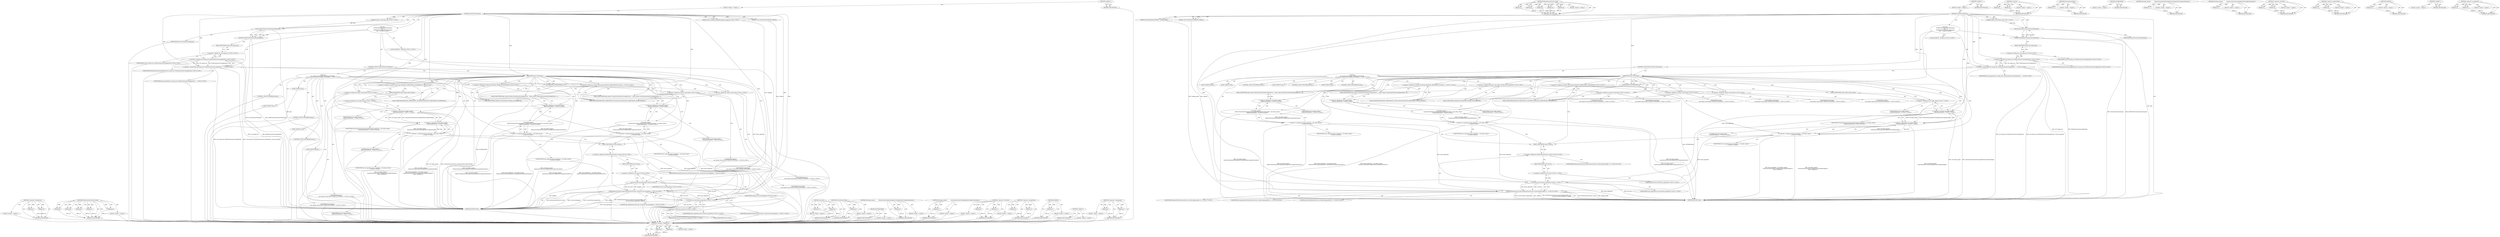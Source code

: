 digraph "&lt;operator&gt;.assignment" {
vulnerable_134 [label=<(METHOD,&lt;operator&gt;.fieldAccess)>];
vulnerable_135 [label=<(PARAM,p1)>];
vulnerable_136 [label=<(PARAM,p2)>];
vulnerable_137 [label=<(BLOCK,&lt;empty&gt;,&lt;empty&gt;)>];
vulnerable_138 [label=<(METHOD_RETURN,ANY)>];
vulnerable_155 [label=<(METHOD,PlatformSensorFusion.Create)>];
vulnerable_156 [label=<(PARAM,p1)>];
vulnerable_157 [label=<(PARAM,p2)>];
vulnerable_158 [label=<(PARAM,p3)>];
vulnerable_159 [label=<(PARAM,p4)>];
vulnerable_160 [label=<(PARAM,p5)>];
vulnerable_161 [label=<(BLOCK,&lt;empty&gt;,&lt;empty&gt;)>];
vulnerable_162 [label=<(METHOD_RETURN,ANY)>];
vulnerable_6 [label=<(METHOD,&lt;global&gt;)<SUB>1</SUB>>];
vulnerable_7 [label=<(BLOCK,&lt;empty&gt;,&lt;empty&gt;)<SUB>1</SUB>>];
vulnerable_8 [label=<(METHOD,CreateFusionSensor)<SUB>1</SUB>>];
vulnerable_9 [label="<(PARAM,mojom::SensorType type)<SUB>2</SUB>>"];
vulnerable_10 [label="<(PARAM,mojo::ScopedSharedBufferMapping mapping)<SUB>3</SUB>>"];
vulnerable_11 [label=<(PARAM,const CreateSensorCallback&amp; callback)<SUB>4</SUB>>];
vulnerable_12 [label="<(BLOCK,{
   DCHECK(IsFusionSensorType(type));
   std::...,{
   DCHECK(IsFusionSensorType(type));
   std::...)<SUB>4</SUB>>"];
vulnerable_13 [label=<(DCHECK,DCHECK(IsFusionSensorType(type)))<SUB>5</SUB>>];
vulnerable_14 [label=<(IsFusionSensorType,IsFusionSensorType(type))<SUB>5</SUB>>];
vulnerable_15 [label=<(IDENTIFIER,type,IsFusionSensorType(type))<SUB>5</SUB>>];
vulnerable_16 [label="<(&lt;operator&gt;.greaterThan,std::unique_ptr&lt;PlatformSensorFusionAlgorithm&gt; ...)<SUB>6</SUB>>"];
vulnerable_17 [label="<(&lt;operator&gt;.lessThan,std::unique_ptr&lt;PlatformSensorFusionAlgorithm)<SUB>6</SUB>>"];
vulnerable_18 [label="<(&lt;operator&gt;.fieldAccess,std::unique_ptr)<SUB>6</SUB>>"];
vulnerable_19 [label="<(IDENTIFIER,std,std::unique_ptr&lt;PlatformSensorFusionAlgorithm)<SUB>6</SUB>>"];
vulnerable_20 [label=<(FIELD_IDENTIFIER,unique_ptr,unique_ptr)<SUB>6</SUB>>];
vulnerable_21 [label="<(IDENTIFIER,PlatformSensorFusionAlgorithm,std::unique_ptr&lt;PlatformSensorFusionAlgorithm)<SUB>6</SUB>>"];
vulnerable_22 [label="<(IDENTIFIER,fusion_algorithm,std::unique_ptr&lt;PlatformSensorFusionAlgorithm&gt; ...)<SUB>6</SUB>>"];
vulnerable_23 [label=<(CONTROL_STRUCTURE,SWITCH,switch(type))<SUB>7</SUB>>];
vulnerable_24 [label=<(IDENTIFIER,type,switch(type))<SUB>7</SUB>>];
vulnerable_25 [label="<(BLOCK,{
    case mojom::SensorType::LINEAR_ACCELERATI...,{
    case mojom::SensorType::LINEAR_ACCELERATI...)<SUB>7</SUB>>"];
vulnerable_26 [label=<(JUMP_TARGET,case)<SUB>8</SUB>>];
vulnerable_27 [label="<(&lt;operator&gt;.fieldAccess,mojom::SensorType::LINEAR_ACCELERATION)<SUB>8</SUB>>"];
vulnerable_28 [label="<(&lt;operator&gt;.fieldAccess,mojom::SensorType)<SUB>8</SUB>>"];
vulnerable_29 [label="<(IDENTIFIER,mojom,{
    case mojom::SensorType::LINEAR_ACCELERATI...)<SUB>8</SUB>>"];
vulnerable_30 [label="<(IDENTIFIER,SensorType,{
    case mojom::SensorType::LINEAR_ACCELERATI...)<SUB>8</SUB>>"];
vulnerable_31 [label=<(FIELD_IDENTIFIER,LINEAR_ACCELERATION,LINEAR_ACCELERATION)<SUB>8</SUB>>];
vulnerable_32 [label="<(&lt;operator&gt;.assignment,fusion_algorithm = std::make_unique&lt;
          ...)<SUB>9</SUB>>"];
vulnerable_33 [label="<(IDENTIFIER,fusion_algorithm,fusion_algorithm = std::make_unique&lt;
          ...)<SUB>9</SUB>>"];
vulnerable_34 [label="<(std.make_unique&lt;
          LinearAccelerationFusionAlgorithmUsingAccelerometer&gt;,std::make_unique&lt;
          LinearAccelerationF...)<SUB>9</SUB>>"];
vulnerable_35 [label="<(&lt;operator&gt;.fieldAccess,std::make_unique&lt;
          LinearAccelerationF...)<SUB>9</SUB>>"];
vulnerable_36 [label="<(IDENTIFIER,std,std::make_unique&lt;
          LinearAccelerationF...)<SUB>9</SUB>>"];
vulnerable_37 [label=<(FIELD_IDENTIFIER,make_unique&lt;LinearAccelerationFusionAlgorithmUs...,make_unique&lt;LinearAccelerationFusionAlgorithmUs...)<SUB>9</SUB>>];
vulnerable_38 [label=<(CONTROL_STRUCTURE,BREAK,break;)<SUB>11</SUB>>];
vulnerable_39 [label=<(JUMP_TARGET,case)<SUB>12</SUB>>];
vulnerable_40 [label="<(&lt;operator&gt;.fieldAccess,mojom::SensorType::RELATIVE_ORIENTATION_EULER_A...)<SUB>12</SUB>>"];
vulnerable_41 [label="<(&lt;operator&gt;.fieldAccess,mojom::SensorType)<SUB>12</SUB>>"];
vulnerable_42 [label="<(IDENTIFIER,mojom,{
    case mojom::SensorType::LINEAR_ACCELERATI...)<SUB>12</SUB>>"];
vulnerable_43 [label="<(IDENTIFIER,SensorType,{
    case mojom::SensorType::LINEAR_ACCELERATI...)<SUB>12</SUB>>"];
vulnerable_44 [label=<(FIELD_IDENTIFIER,RELATIVE_ORIENTATION_EULER_ANGLES,RELATIVE_ORIENTATION_EULER_ANGLES)<SUB>12</SUB>>];
vulnerable_45 [label="<(&lt;operator&gt;.assignment,fusion_algorithm = std::make_unique&lt;
          ...)<SUB>13</SUB>>"];
vulnerable_46 [label="<(IDENTIFIER,fusion_algorithm,fusion_algorithm = std::make_unique&lt;
          ...)<SUB>13</SUB>>"];
vulnerable_47 [label="<(std.make_unique&lt;
          RelativeOrientationEulerAnglesFusionAlgorithmUsingAccelerometer&gt;,std::make_unique&lt;
          RelativeOrientation...)<SUB>13</SUB>>"];
vulnerable_48 [label="<(&lt;operator&gt;.fieldAccess,std::make_unique&lt;
          RelativeOrientation...)<SUB>13</SUB>>"];
vulnerable_49 [label="<(IDENTIFIER,std,std::make_unique&lt;
          RelativeOrientation...)<SUB>13</SUB>>"];
vulnerable_50 [label=<(FIELD_IDENTIFIER,make_unique&lt;RelativeOrientationEulerAnglesFusio...,make_unique&lt;RelativeOrientationEulerAnglesFusio...)<SUB>13</SUB>>];
vulnerable_51 [label=<(CONTROL_STRUCTURE,BREAK,break;)<SUB>15</SUB>>];
vulnerable_52 [label=<(JUMP_TARGET,case)<SUB>16</SUB>>];
vulnerable_53 [label="<(&lt;operator&gt;.fieldAccess,mojom::SensorType::RELATIVE_ORIENTATION_QUATERNION)<SUB>16</SUB>>"];
vulnerable_54 [label="<(&lt;operator&gt;.fieldAccess,mojom::SensorType)<SUB>16</SUB>>"];
vulnerable_55 [label="<(IDENTIFIER,mojom,{
    case mojom::SensorType::LINEAR_ACCELERATI...)<SUB>16</SUB>>"];
vulnerable_56 [label="<(IDENTIFIER,SensorType,{
    case mojom::SensorType::LINEAR_ACCELERATI...)<SUB>16</SUB>>"];
vulnerable_57 [label=<(FIELD_IDENTIFIER,RELATIVE_ORIENTATION_QUATERNION,RELATIVE_ORIENTATION_QUATERNION)<SUB>16</SUB>>];
vulnerable_58 [label="<(&lt;operator&gt;.assignment,fusion_algorithm = std::make_unique&lt;
          ...)<SUB>17</SUB>>"];
vulnerable_59 [label="<(IDENTIFIER,fusion_algorithm,fusion_algorithm = std::make_unique&lt;
          ...)<SUB>17</SUB>>"];
vulnerable_60 [label="<(&lt;operator&gt;.greaterThan,std::make_unique&lt;
          OrientationQuaterni...)<SUB>17</SUB>>"];
vulnerable_61 [label="<(&lt;operator&gt;.lessThan,std::make_unique&lt;
          OrientationQuaterni...)<SUB>17</SUB>>"];
vulnerable_62 [label="<(&lt;operator&gt;.fieldAccess,std::make_unique)<SUB>17</SUB>>"];
vulnerable_63 [label="<(IDENTIFIER,std,std::make_unique&lt;
          OrientationQuaterni...)<SUB>17</SUB>>"];
vulnerable_64 [label=<(FIELD_IDENTIFIER,make_unique,make_unique)<SUB>17</SUB>>];
vulnerable_65 [label="<(IDENTIFIER,OrientationQuaternionFusionAlgorithmUsingEulerA...,std::make_unique&lt;
          OrientationQuaterni...)<SUB>18</SUB>>"];
vulnerable_66 [label="<(LITERAL,false,std::make_unique&lt;
          OrientationQuaterni...)<SUB>19</SUB>>"];
vulnerable_67 [label=<(CONTROL_STRUCTURE,BREAK,break;)<SUB>20</SUB>>];
vulnerable_68 [label=<(JUMP_TARGET,default)<SUB>21</SUB>>];
vulnerable_69 [label=<(NOTREACHED,NOTREACHED())<SUB>22</SUB>>];
vulnerable_70 [label="<(LOCAL,DCHECK : DCHECK)<SUB>25</SUB>>"];
vulnerable_71 [label="<(PlatformSensorFusion.Create,PlatformSensorFusion::Create(std::move(mapping)...)<SUB>26</SUB>>"];
vulnerable_72 [label="<(&lt;operator&gt;.fieldAccess,PlatformSensorFusion::Create)<SUB>26</SUB>>"];
vulnerable_73 [label="<(IDENTIFIER,PlatformSensorFusion,PlatformSensorFusion::Create(std::move(mapping)...)<SUB>26</SUB>>"];
vulnerable_74 [label=<(FIELD_IDENTIFIER,Create,Create)<SUB>26</SUB>>];
vulnerable_75 [label="<(std.move,std::move(mapping))<SUB>26</SUB>>"];
vulnerable_76 [label="<(&lt;operator&gt;.fieldAccess,std::move)<SUB>26</SUB>>"];
vulnerable_77 [label="<(IDENTIFIER,std,std::move(mapping))<SUB>26</SUB>>"];
vulnerable_78 [label=<(FIELD_IDENTIFIER,move,move)<SUB>26</SUB>>];
vulnerable_79 [label="<(IDENTIFIER,mapping,std::move(mapping))<SUB>26</SUB>>"];
vulnerable_80 [label="<(LITERAL,this,PlatformSensorFusion::Create(std::move(mapping)...)<SUB>26</SUB>>"];
vulnerable_81 [label="<(std.move,std::move(fusion_algorithm))<SUB>27</SUB>>"];
vulnerable_82 [label="<(&lt;operator&gt;.fieldAccess,std::move)<SUB>27</SUB>>"];
vulnerable_83 [label="<(IDENTIFIER,std,std::move(fusion_algorithm))<SUB>27</SUB>>"];
vulnerable_84 [label=<(FIELD_IDENTIFIER,move,move)<SUB>27</SUB>>];
vulnerable_85 [label="<(IDENTIFIER,fusion_algorithm,std::move(fusion_algorithm))<SUB>27</SUB>>"];
vulnerable_86 [label="<(IDENTIFIER,callback,PlatformSensorFusion::Create(std::move(mapping)...)<SUB>27</SUB>>"];
vulnerable_87 [label=<(METHOD_RETURN,void)<SUB>1</SUB>>];
vulnerable_89 [label=<(METHOD_RETURN,ANY)<SUB>1</SUB>>];
vulnerable_163 [label=<(METHOD,std.move)>];
vulnerable_164 [label=<(PARAM,p1)>];
vulnerable_165 [label=<(PARAM,p2)>];
vulnerable_166 [label=<(BLOCK,&lt;empty&gt;,&lt;empty&gt;)>];
vulnerable_167 [label=<(METHOD_RETURN,ANY)>];
vulnerable_120 [label=<(METHOD,IsFusionSensorType)>];
vulnerable_121 [label=<(PARAM,p1)>];
vulnerable_122 [label=<(BLOCK,&lt;empty&gt;,&lt;empty&gt;)>];
vulnerable_123 [label=<(METHOD_RETURN,ANY)>];
vulnerable_152 [label=<(METHOD,NOTREACHED)>];
vulnerable_153 [label=<(BLOCK,&lt;empty&gt;,&lt;empty&gt;)>];
vulnerable_154 [label=<(METHOD_RETURN,ANY)>];
vulnerable_148 [label=<(METHOD,std.make_unique&lt;
          RelativeOrientationEulerAnglesFusionAlgorithmUsingAccelerometer&gt;)>];
vulnerable_149 [label=<(PARAM,p1)>];
vulnerable_150 [label=<(BLOCK,&lt;empty&gt;,&lt;empty&gt;)>];
vulnerable_151 [label=<(METHOD_RETURN,ANY)>];
vulnerable_144 [label=<(METHOD,std.make_unique&lt;
          LinearAccelerationFusionAlgorithmUsingAccelerometer&gt;)>];
vulnerable_145 [label=<(PARAM,p1)>];
vulnerable_146 [label=<(BLOCK,&lt;empty&gt;,&lt;empty&gt;)>];
vulnerable_147 [label=<(METHOD_RETURN,ANY)>];
vulnerable_129 [label=<(METHOD,&lt;operator&gt;.lessThan)>];
vulnerable_130 [label=<(PARAM,p1)>];
vulnerable_131 [label=<(PARAM,p2)>];
vulnerable_132 [label=<(BLOCK,&lt;empty&gt;,&lt;empty&gt;)>];
vulnerable_133 [label=<(METHOD_RETURN,ANY)>];
vulnerable_124 [label=<(METHOD,&lt;operator&gt;.greaterThan)>];
vulnerable_125 [label=<(PARAM,p1)>];
vulnerable_126 [label=<(PARAM,p2)>];
vulnerable_127 [label=<(BLOCK,&lt;empty&gt;,&lt;empty&gt;)>];
vulnerable_128 [label=<(METHOD_RETURN,ANY)>];
vulnerable_116 [label=<(METHOD,DCHECK)>];
vulnerable_117 [label=<(PARAM,p1)>];
vulnerable_118 [label=<(BLOCK,&lt;empty&gt;,&lt;empty&gt;)>];
vulnerable_119 [label=<(METHOD_RETURN,ANY)>];
vulnerable_110 [label=<(METHOD,&lt;global&gt;)<SUB>1</SUB>>];
vulnerable_111 [label=<(BLOCK,&lt;empty&gt;,&lt;empty&gt;)>];
vulnerable_112 [label=<(METHOD_RETURN,ANY)>];
vulnerable_139 [label=<(METHOD,&lt;operator&gt;.assignment)>];
vulnerable_140 [label=<(PARAM,p1)>];
vulnerable_141 [label=<(PARAM,p2)>];
vulnerable_142 [label=<(BLOCK,&lt;empty&gt;,&lt;empty&gt;)>];
vulnerable_143 [label=<(METHOD_RETURN,ANY)>];
fixed_130 [label=<(METHOD,&lt;operator&gt;.fieldAccess)>];
fixed_131 [label=<(PARAM,p1)>];
fixed_132 [label=<(PARAM,p2)>];
fixed_133 [label=<(BLOCK,&lt;empty&gt;,&lt;empty&gt;)>];
fixed_134 [label=<(METHOD_RETURN,ANY)>];
fixed_151 [label=<(METHOD,PlatformSensorFusion.Create)>];
fixed_152 [label=<(PARAM,p1)>];
fixed_153 [label=<(PARAM,p2)>];
fixed_154 [label=<(PARAM,p3)>];
fixed_155 [label=<(PARAM,p4)>];
fixed_156 [label=<(PARAM,p5)>];
fixed_157 [label=<(BLOCK,&lt;empty&gt;,&lt;empty&gt;)>];
fixed_158 [label=<(METHOD_RETURN,ANY)>];
fixed_6 [label=<(METHOD,&lt;global&gt;)<SUB>1</SUB>>];
fixed_7 [label=<(BLOCK,&lt;empty&gt;,&lt;empty&gt;)<SUB>1</SUB>>];
fixed_8 [label=<(METHOD,CreateFusionSensor)<SUB>1</SUB>>];
fixed_9 [label="<(PARAM,mojom::SensorType type)<SUB>2</SUB>>"];
fixed_10 [label=<(PARAM,SensorReadingSharedBuffer* reading_buffer)<SUB>3</SUB>>];
fixed_11 [label=<(PARAM,const CreateSensorCallback&amp; callback)<SUB>4</SUB>>];
fixed_12 [label="<(BLOCK,{
   DCHECK(IsFusionSensorType(type));
   std::...,{
   DCHECK(IsFusionSensorType(type));
   std::...)<SUB>4</SUB>>"];
fixed_13 [label=<(DCHECK,DCHECK(IsFusionSensorType(type)))<SUB>5</SUB>>];
fixed_14 [label=<(IsFusionSensorType,IsFusionSensorType(type))<SUB>5</SUB>>];
fixed_15 [label=<(IDENTIFIER,type,IsFusionSensorType(type))<SUB>5</SUB>>];
fixed_16 [label="<(&lt;operator&gt;.greaterThan,std::unique_ptr&lt;PlatformSensorFusionAlgorithm&gt; ...)<SUB>6</SUB>>"];
fixed_17 [label="<(&lt;operator&gt;.lessThan,std::unique_ptr&lt;PlatformSensorFusionAlgorithm)<SUB>6</SUB>>"];
fixed_18 [label="<(&lt;operator&gt;.fieldAccess,std::unique_ptr)<SUB>6</SUB>>"];
fixed_19 [label="<(IDENTIFIER,std,std::unique_ptr&lt;PlatformSensorFusionAlgorithm)<SUB>6</SUB>>"];
fixed_20 [label=<(FIELD_IDENTIFIER,unique_ptr,unique_ptr)<SUB>6</SUB>>];
fixed_21 [label="<(IDENTIFIER,PlatformSensorFusionAlgorithm,std::unique_ptr&lt;PlatformSensorFusionAlgorithm)<SUB>6</SUB>>"];
fixed_22 [label="<(IDENTIFIER,fusion_algorithm,std::unique_ptr&lt;PlatformSensorFusionAlgorithm&gt; ...)<SUB>6</SUB>>"];
fixed_23 [label=<(CONTROL_STRUCTURE,SWITCH,switch(type))<SUB>7</SUB>>];
fixed_24 [label=<(IDENTIFIER,type,switch(type))<SUB>7</SUB>>];
fixed_25 [label="<(BLOCK,{
    case mojom::SensorType::LINEAR_ACCELERATI...,{
    case mojom::SensorType::LINEAR_ACCELERATI...)<SUB>7</SUB>>"];
fixed_26 [label=<(JUMP_TARGET,case)<SUB>8</SUB>>];
fixed_27 [label="<(&lt;operator&gt;.fieldAccess,mojom::SensorType::LINEAR_ACCELERATION)<SUB>8</SUB>>"];
fixed_28 [label="<(&lt;operator&gt;.fieldAccess,mojom::SensorType)<SUB>8</SUB>>"];
fixed_29 [label="<(IDENTIFIER,mojom,{
    case mojom::SensorType::LINEAR_ACCELERATI...)<SUB>8</SUB>>"];
fixed_30 [label="<(IDENTIFIER,SensorType,{
    case mojom::SensorType::LINEAR_ACCELERATI...)<SUB>8</SUB>>"];
fixed_31 [label=<(FIELD_IDENTIFIER,LINEAR_ACCELERATION,LINEAR_ACCELERATION)<SUB>8</SUB>>];
fixed_32 [label="<(&lt;operator&gt;.assignment,fusion_algorithm = std::make_unique&lt;
          ...)<SUB>9</SUB>>"];
fixed_33 [label="<(IDENTIFIER,fusion_algorithm,fusion_algorithm = std::make_unique&lt;
          ...)<SUB>9</SUB>>"];
fixed_34 [label="<(std.make_unique&lt;
          LinearAccelerationFusionAlgorithmUsingAccelerometer&gt;,std::make_unique&lt;
          LinearAccelerationF...)<SUB>9</SUB>>"];
fixed_35 [label="<(&lt;operator&gt;.fieldAccess,std::make_unique&lt;
          LinearAccelerationF...)<SUB>9</SUB>>"];
fixed_36 [label="<(IDENTIFIER,std,std::make_unique&lt;
          LinearAccelerationF...)<SUB>9</SUB>>"];
fixed_37 [label=<(FIELD_IDENTIFIER,make_unique&lt;LinearAccelerationFusionAlgorithmUs...,make_unique&lt;LinearAccelerationFusionAlgorithmUs...)<SUB>9</SUB>>];
fixed_38 [label=<(CONTROL_STRUCTURE,BREAK,break;)<SUB>11</SUB>>];
fixed_39 [label=<(JUMP_TARGET,case)<SUB>12</SUB>>];
fixed_40 [label="<(&lt;operator&gt;.fieldAccess,mojom::SensorType::RELATIVE_ORIENTATION_EULER_A...)<SUB>12</SUB>>"];
fixed_41 [label="<(&lt;operator&gt;.fieldAccess,mojom::SensorType)<SUB>12</SUB>>"];
fixed_42 [label="<(IDENTIFIER,mojom,{
    case mojom::SensorType::LINEAR_ACCELERATI...)<SUB>12</SUB>>"];
fixed_43 [label="<(IDENTIFIER,SensorType,{
    case mojom::SensorType::LINEAR_ACCELERATI...)<SUB>12</SUB>>"];
fixed_44 [label=<(FIELD_IDENTIFIER,RELATIVE_ORIENTATION_EULER_ANGLES,RELATIVE_ORIENTATION_EULER_ANGLES)<SUB>12</SUB>>];
fixed_45 [label="<(&lt;operator&gt;.assignment,fusion_algorithm = std::make_unique&lt;
          ...)<SUB>13</SUB>>"];
fixed_46 [label="<(IDENTIFIER,fusion_algorithm,fusion_algorithm = std::make_unique&lt;
          ...)<SUB>13</SUB>>"];
fixed_47 [label="<(std.make_unique&lt;
          RelativeOrientationEulerAnglesFusionAlgorithmUsingAccelerometer&gt;,std::make_unique&lt;
          RelativeOrientation...)<SUB>13</SUB>>"];
fixed_48 [label="<(&lt;operator&gt;.fieldAccess,std::make_unique&lt;
          RelativeOrientation...)<SUB>13</SUB>>"];
fixed_49 [label="<(IDENTIFIER,std,std::make_unique&lt;
          RelativeOrientation...)<SUB>13</SUB>>"];
fixed_50 [label=<(FIELD_IDENTIFIER,make_unique&lt;RelativeOrientationEulerAnglesFusio...,make_unique&lt;RelativeOrientationEulerAnglesFusio...)<SUB>13</SUB>>];
fixed_51 [label=<(CONTROL_STRUCTURE,BREAK,break;)<SUB>15</SUB>>];
fixed_52 [label=<(JUMP_TARGET,case)<SUB>16</SUB>>];
fixed_53 [label="<(&lt;operator&gt;.fieldAccess,mojom::SensorType::RELATIVE_ORIENTATION_QUATERNION)<SUB>16</SUB>>"];
fixed_54 [label="<(&lt;operator&gt;.fieldAccess,mojom::SensorType)<SUB>16</SUB>>"];
fixed_55 [label="<(IDENTIFIER,mojom,{
    case mojom::SensorType::LINEAR_ACCELERATI...)<SUB>16</SUB>>"];
fixed_56 [label="<(IDENTIFIER,SensorType,{
    case mojom::SensorType::LINEAR_ACCELERATI...)<SUB>16</SUB>>"];
fixed_57 [label=<(FIELD_IDENTIFIER,RELATIVE_ORIENTATION_QUATERNION,RELATIVE_ORIENTATION_QUATERNION)<SUB>16</SUB>>];
fixed_58 [label="<(&lt;operator&gt;.assignment,fusion_algorithm = std::make_unique&lt;
          ...)<SUB>17</SUB>>"];
fixed_59 [label="<(IDENTIFIER,fusion_algorithm,fusion_algorithm = std::make_unique&lt;
          ...)<SUB>17</SUB>>"];
fixed_60 [label="<(&lt;operator&gt;.greaterThan,std::make_unique&lt;
          OrientationQuaterni...)<SUB>17</SUB>>"];
fixed_61 [label="<(&lt;operator&gt;.lessThan,std::make_unique&lt;
          OrientationQuaterni...)<SUB>17</SUB>>"];
fixed_62 [label="<(&lt;operator&gt;.fieldAccess,std::make_unique)<SUB>17</SUB>>"];
fixed_63 [label="<(IDENTIFIER,std,std::make_unique&lt;
          OrientationQuaterni...)<SUB>17</SUB>>"];
fixed_64 [label=<(FIELD_IDENTIFIER,make_unique,make_unique)<SUB>17</SUB>>];
fixed_65 [label="<(IDENTIFIER,OrientationQuaternionFusionAlgorithmUsingEulerA...,std::make_unique&lt;
          OrientationQuaterni...)<SUB>18</SUB>>"];
fixed_66 [label="<(LITERAL,false,std::make_unique&lt;
          OrientationQuaterni...)<SUB>19</SUB>>"];
fixed_67 [label=<(CONTROL_STRUCTURE,BREAK,break;)<SUB>20</SUB>>];
fixed_68 [label=<(JUMP_TARGET,default)<SUB>21</SUB>>];
fixed_69 [label=<(NOTREACHED,NOTREACHED())<SUB>22</SUB>>];
fixed_70 [label="<(LOCAL,DCHECK : DCHECK)<SUB>25</SUB>>"];
fixed_71 [label="<(PlatformSensorFusion.Create,PlatformSensorFusion::Create(reading_buffer, th...)<SUB>26</SUB>>"];
fixed_72 [label="<(&lt;operator&gt;.fieldAccess,PlatformSensorFusion::Create)<SUB>26</SUB>>"];
fixed_73 [label="<(IDENTIFIER,PlatformSensorFusion,PlatformSensorFusion::Create(reading_buffer, th...)<SUB>26</SUB>>"];
fixed_74 [label=<(FIELD_IDENTIFIER,Create,Create)<SUB>26</SUB>>];
fixed_75 [label="<(IDENTIFIER,reading_buffer,PlatformSensorFusion::Create(reading_buffer, th...)<SUB>26</SUB>>"];
fixed_76 [label="<(LITERAL,this,PlatformSensorFusion::Create(reading_buffer, th...)<SUB>26</SUB>>"];
fixed_77 [label="<(std.move,std::move(fusion_algorithm))<SUB>27</SUB>>"];
fixed_78 [label="<(&lt;operator&gt;.fieldAccess,std::move)<SUB>27</SUB>>"];
fixed_79 [label="<(IDENTIFIER,std,std::move(fusion_algorithm))<SUB>27</SUB>>"];
fixed_80 [label=<(FIELD_IDENTIFIER,move,move)<SUB>27</SUB>>];
fixed_81 [label="<(IDENTIFIER,fusion_algorithm,std::move(fusion_algorithm))<SUB>27</SUB>>"];
fixed_82 [label="<(IDENTIFIER,callback,PlatformSensorFusion::Create(reading_buffer, th...)<SUB>27</SUB>>"];
fixed_83 [label=<(METHOD_RETURN,void)<SUB>1</SUB>>];
fixed_85 [label=<(METHOD_RETURN,ANY)<SUB>1</SUB>>];
fixed_159 [label=<(METHOD,std.move)>];
fixed_160 [label=<(PARAM,p1)>];
fixed_161 [label=<(PARAM,p2)>];
fixed_162 [label=<(BLOCK,&lt;empty&gt;,&lt;empty&gt;)>];
fixed_163 [label=<(METHOD_RETURN,ANY)>];
fixed_116 [label=<(METHOD,IsFusionSensorType)>];
fixed_117 [label=<(PARAM,p1)>];
fixed_118 [label=<(BLOCK,&lt;empty&gt;,&lt;empty&gt;)>];
fixed_119 [label=<(METHOD_RETURN,ANY)>];
fixed_148 [label=<(METHOD,NOTREACHED)>];
fixed_149 [label=<(BLOCK,&lt;empty&gt;,&lt;empty&gt;)>];
fixed_150 [label=<(METHOD_RETURN,ANY)>];
fixed_144 [label=<(METHOD,std.make_unique&lt;
          RelativeOrientationEulerAnglesFusionAlgorithmUsingAccelerometer&gt;)>];
fixed_145 [label=<(PARAM,p1)>];
fixed_146 [label=<(BLOCK,&lt;empty&gt;,&lt;empty&gt;)>];
fixed_147 [label=<(METHOD_RETURN,ANY)>];
fixed_140 [label=<(METHOD,std.make_unique&lt;
          LinearAccelerationFusionAlgorithmUsingAccelerometer&gt;)>];
fixed_141 [label=<(PARAM,p1)>];
fixed_142 [label=<(BLOCK,&lt;empty&gt;,&lt;empty&gt;)>];
fixed_143 [label=<(METHOD_RETURN,ANY)>];
fixed_125 [label=<(METHOD,&lt;operator&gt;.lessThan)>];
fixed_126 [label=<(PARAM,p1)>];
fixed_127 [label=<(PARAM,p2)>];
fixed_128 [label=<(BLOCK,&lt;empty&gt;,&lt;empty&gt;)>];
fixed_129 [label=<(METHOD_RETURN,ANY)>];
fixed_120 [label=<(METHOD,&lt;operator&gt;.greaterThan)>];
fixed_121 [label=<(PARAM,p1)>];
fixed_122 [label=<(PARAM,p2)>];
fixed_123 [label=<(BLOCK,&lt;empty&gt;,&lt;empty&gt;)>];
fixed_124 [label=<(METHOD_RETURN,ANY)>];
fixed_112 [label=<(METHOD,DCHECK)>];
fixed_113 [label=<(PARAM,p1)>];
fixed_114 [label=<(BLOCK,&lt;empty&gt;,&lt;empty&gt;)>];
fixed_115 [label=<(METHOD_RETURN,ANY)>];
fixed_106 [label=<(METHOD,&lt;global&gt;)<SUB>1</SUB>>];
fixed_107 [label=<(BLOCK,&lt;empty&gt;,&lt;empty&gt;)>];
fixed_108 [label=<(METHOD_RETURN,ANY)>];
fixed_135 [label=<(METHOD,&lt;operator&gt;.assignment)>];
fixed_136 [label=<(PARAM,p1)>];
fixed_137 [label=<(PARAM,p2)>];
fixed_138 [label=<(BLOCK,&lt;empty&gt;,&lt;empty&gt;)>];
fixed_139 [label=<(METHOD_RETURN,ANY)>];
vulnerable_134 -> vulnerable_135  [key=0, label="AST: "];
vulnerable_134 -> vulnerable_135  [key=1, label="DDG: "];
vulnerable_134 -> vulnerable_137  [key=0, label="AST: "];
vulnerable_134 -> vulnerable_136  [key=0, label="AST: "];
vulnerable_134 -> vulnerable_136  [key=1, label="DDG: "];
vulnerable_134 -> vulnerable_138  [key=0, label="AST: "];
vulnerable_134 -> vulnerable_138  [key=1, label="CFG: "];
vulnerable_135 -> vulnerable_138  [key=0, label="DDG: p1"];
vulnerable_136 -> vulnerable_138  [key=0, label="DDG: p2"];
vulnerable_137 -> fixed_130  [key=0];
vulnerable_138 -> fixed_130  [key=0];
vulnerable_155 -> vulnerable_156  [key=0, label="AST: "];
vulnerable_155 -> vulnerable_156  [key=1, label="DDG: "];
vulnerable_155 -> vulnerable_161  [key=0, label="AST: "];
vulnerable_155 -> vulnerable_157  [key=0, label="AST: "];
vulnerable_155 -> vulnerable_157  [key=1, label="DDG: "];
vulnerable_155 -> vulnerable_162  [key=0, label="AST: "];
vulnerable_155 -> vulnerable_162  [key=1, label="CFG: "];
vulnerable_155 -> vulnerable_158  [key=0, label="AST: "];
vulnerable_155 -> vulnerable_158  [key=1, label="DDG: "];
vulnerable_155 -> vulnerable_159  [key=0, label="AST: "];
vulnerable_155 -> vulnerable_159  [key=1, label="DDG: "];
vulnerable_155 -> vulnerable_160  [key=0, label="AST: "];
vulnerable_155 -> vulnerable_160  [key=1, label="DDG: "];
vulnerable_156 -> vulnerable_162  [key=0, label="DDG: p1"];
vulnerable_157 -> vulnerable_162  [key=0, label="DDG: p2"];
vulnerable_158 -> vulnerable_162  [key=0, label="DDG: p3"];
vulnerable_159 -> vulnerable_162  [key=0, label="DDG: p4"];
vulnerable_160 -> vulnerable_162  [key=0, label="DDG: p5"];
vulnerable_161 -> fixed_130  [key=0];
vulnerable_162 -> fixed_130  [key=0];
vulnerable_6 -> vulnerable_7  [key=0, label="AST: "];
vulnerable_6 -> vulnerable_89  [key=0, label="AST: "];
vulnerable_6 -> vulnerable_89  [key=1, label="CFG: "];
vulnerable_7 -> vulnerable_8  [key=0, label="AST: "];
vulnerable_8 -> vulnerable_9  [key=0, label="AST: "];
vulnerable_8 -> vulnerable_9  [key=1, label="DDG: "];
vulnerable_8 -> vulnerable_10  [key=0, label="AST: "];
vulnerable_8 -> vulnerable_10  [key=1, label="DDG: "];
vulnerable_8 -> vulnerable_11  [key=0, label="AST: "];
vulnerable_8 -> vulnerable_11  [key=1, label="DDG: "];
vulnerable_8 -> vulnerable_12  [key=0, label="AST: "];
vulnerable_8 -> vulnerable_87  [key=0, label="AST: "];
vulnerable_8 -> vulnerable_14  [key=0, label="CFG: "];
vulnerable_8 -> vulnerable_14  [key=1, label="DDG: "];
vulnerable_8 -> vulnerable_16  [key=0, label="DDG: "];
vulnerable_8 -> vulnerable_24  [key=0, label="DDG: "];
vulnerable_8 -> vulnerable_71  [key=0, label="DDG: "];
vulnerable_8 -> vulnerable_17  [key=0, label="DDG: "];
vulnerable_8 -> vulnerable_69  [key=0, label="DDG: "];
vulnerable_8 -> vulnerable_75  [key=0, label="DDG: "];
vulnerable_8 -> vulnerable_81  [key=0, label="DDG: "];
vulnerable_8 -> vulnerable_60  [key=0, label="DDG: "];
vulnerable_8 -> vulnerable_61  [key=0, label="DDG: "];
vulnerable_9 -> vulnerable_14  [key=0, label="DDG: type"];
vulnerable_10 -> vulnerable_75  [key=0, label="DDG: mapping"];
vulnerable_11 -> vulnerable_71  [key=0, label="DDG: callback"];
vulnerable_12 -> vulnerable_13  [key=0, label="AST: "];
vulnerable_12 -> vulnerable_16  [key=0, label="AST: "];
vulnerable_12 -> vulnerable_23  [key=0, label="AST: "];
vulnerable_12 -> vulnerable_70  [key=0, label="AST: "];
vulnerable_12 -> vulnerable_71  [key=0, label="AST: "];
vulnerable_13 -> vulnerable_14  [key=0, label="AST: "];
vulnerable_13 -> vulnerable_20  [key=0, label="CFG: "];
vulnerable_13 -> vulnerable_87  [key=0, label="DDG: IsFusionSensorType(type)"];
vulnerable_13 -> vulnerable_87  [key=1, label="DDG: DCHECK(IsFusionSensorType(type))"];
vulnerable_14 -> vulnerable_15  [key=0, label="AST: "];
vulnerable_14 -> vulnerable_13  [key=0, label="CFG: "];
vulnerable_14 -> vulnerable_13  [key=1, label="DDG: type"];
vulnerable_14 -> vulnerable_87  [key=0, label="DDG: type"];
vulnerable_15 -> fixed_130  [key=0];
vulnerable_16 -> vulnerable_17  [key=0, label="AST: "];
vulnerable_16 -> vulnerable_22  [key=0, label="AST: "];
vulnerable_16 -> vulnerable_24  [key=0, label="CFG: "];
vulnerable_16 -> vulnerable_87  [key=0, label="DDG: std::unique_ptr&lt;PlatformSensorFusionAlgorithm"];
vulnerable_16 -> vulnerable_87  [key=1, label="DDG: std::unique_ptr&lt;PlatformSensorFusionAlgorithm&gt; fusion_algorithm"];
vulnerable_16 -> vulnerable_81  [key=0, label="DDG: fusion_algorithm"];
vulnerable_17 -> vulnerable_18  [key=0, label="AST: "];
vulnerable_17 -> vulnerable_21  [key=0, label="AST: "];
vulnerable_17 -> vulnerable_16  [key=0, label="CFG: "];
vulnerable_17 -> vulnerable_16  [key=1, label="DDG: std::unique_ptr"];
vulnerable_17 -> vulnerable_16  [key=2, label="DDG: PlatformSensorFusionAlgorithm"];
vulnerable_17 -> vulnerable_87  [key=0, label="DDG: std::unique_ptr"];
vulnerable_17 -> vulnerable_87  [key=1, label="DDG: PlatformSensorFusionAlgorithm"];
vulnerable_18 -> vulnerable_19  [key=0, label="AST: "];
vulnerable_18 -> vulnerable_20  [key=0, label="AST: "];
vulnerable_18 -> vulnerable_17  [key=0, label="CFG: "];
vulnerable_19 -> fixed_130  [key=0];
vulnerable_20 -> vulnerable_18  [key=0, label="CFG: "];
vulnerable_21 -> fixed_130  [key=0];
vulnerable_22 -> fixed_130  [key=0];
vulnerable_23 -> vulnerable_24  [key=0, label="AST: "];
vulnerable_23 -> vulnerable_25  [key=0, label="AST: "];
vulnerable_24 -> vulnerable_28  [key=0, label="CFG: "];
vulnerable_24 -> vulnerable_28  [key=1, label="CDG: "];
vulnerable_24 -> vulnerable_41  [key=0, label="CFG: "];
vulnerable_24 -> vulnerable_41  [key=1, label="CDG: "];
vulnerable_24 -> vulnerable_54  [key=0, label="CFG: "];
vulnerable_24 -> vulnerable_54  [key=1, label="CDG: "];
vulnerable_24 -> vulnerable_69  [key=0, label="CFG: "];
vulnerable_24 -> vulnerable_69  [key=1, label="CDG: "];
vulnerable_24 -> vulnerable_47  [key=0, label="CDG: "];
vulnerable_24 -> vulnerable_34  [key=0, label="CDG: "];
vulnerable_24 -> vulnerable_48  [key=0, label="CDG: "];
vulnerable_24 -> vulnerable_32  [key=0, label="CDG: "];
vulnerable_24 -> vulnerable_58  [key=0, label="CDG: "];
vulnerable_24 -> vulnerable_60  [key=0, label="CDG: "];
vulnerable_24 -> vulnerable_61  [key=0, label="CDG: "];
vulnerable_24 -> vulnerable_64  [key=0, label="CDG: "];
vulnerable_24 -> vulnerable_57  [key=0, label="CDG: "];
vulnerable_24 -> vulnerable_37  [key=0, label="CDG: "];
vulnerable_24 -> vulnerable_53  [key=0, label="CDG: "];
vulnerable_24 -> vulnerable_45  [key=0, label="CDG: "];
vulnerable_24 -> vulnerable_27  [key=0, label="CDG: "];
vulnerable_24 -> vulnerable_40  [key=0, label="CDG: "];
vulnerable_24 -> vulnerable_50  [key=0, label="CDG: "];
vulnerable_24 -> vulnerable_44  [key=0, label="CDG: "];
vulnerable_24 -> vulnerable_35  [key=0, label="CDG: "];
vulnerable_24 -> vulnerable_62  [key=0, label="CDG: "];
vulnerable_24 -> vulnerable_31  [key=0, label="CDG: "];
vulnerable_25 -> vulnerable_26  [key=0, label="AST: "];
vulnerable_25 -> vulnerable_27  [key=0, label="AST: "];
vulnerable_25 -> vulnerable_32  [key=0, label="AST: "];
vulnerable_25 -> vulnerable_38  [key=0, label="AST: "];
vulnerable_25 -> vulnerable_39  [key=0, label="AST: "];
vulnerable_25 -> vulnerable_40  [key=0, label="AST: "];
vulnerable_25 -> vulnerable_45  [key=0, label="AST: "];
vulnerable_25 -> vulnerable_51  [key=0, label="AST: "];
vulnerable_25 -> vulnerable_52  [key=0, label="AST: "];
vulnerable_25 -> vulnerable_53  [key=0, label="AST: "];
vulnerable_25 -> vulnerable_58  [key=0, label="AST: "];
vulnerable_25 -> vulnerable_67  [key=0, label="AST: "];
vulnerable_25 -> vulnerable_68  [key=0, label="AST: "];
vulnerable_25 -> vulnerable_69  [key=0, label="AST: "];
vulnerable_26 -> fixed_130  [key=0];
vulnerable_27 -> vulnerable_28  [key=0, label="AST: "];
vulnerable_27 -> vulnerable_31  [key=0, label="AST: "];
vulnerable_27 -> vulnerable_37  [key=0, label="CFG: "];
vulnerable_28 -> vulnerable_29  [key=0, label="AST: "];
vulnerable_28 -> vulnerable_30  [key=0, label="AST: "];
vulnerable_28 -> vulnerable_31  [key=0, label="CFG: "];
vulnerable_29 -> fixed_130  [key=0];
vulnerable_30 -> fixed_130  [key=0];
vulnerable_31 -> vulnerable_27  [key=0, label="CFG: "];
vulnerable_32 -> vulnerable_33  [key=0, label="AST: "];
vulnerable_32 -> vulnerable_34  [key=0, label="AST: "];
vulnerable_32 -> vulnerable_74  [key=0, label="CFG: "];
vulnerable_32 -> vulnerable_87  [key=0, label="DDG: std::make_unique&lt;
          LinearAccelerationFusionAlgorithmUsingAccelerometer&gt;()"];
vulnerable_32 -> vulnerable_87  [key=1, label="DDG: fusion_algorithm = std::make_unique&lt;
          LinearAccelerationFusionAlgorithmUsingAccelerometer&gt;()"];
vulnerable_32 -> vulnerable_81  [key=0, label="DDG: fusion_algorithm"];
vulnerable_33 -> fixed_130  [key=0];
vulnerable_34 -> vulnerable_35  [key=0, label="AST: "];
vulnerable_34 -> vulnerable_32  [key=0, label="CFG: "];
vulnerable_34 -> vulnerable_32  [key=1, label="DDG: std::make_unique&lt;
          LinearAccelerationFusionAlgorithmUsingAccelerometer&gt;"];
vulnerable_34 -> vulnerable_87  [key=0, label="DDG: std::make_unique&lt;
          LinearAccelerationFusionAlgorithmUsingAccelerometer&gt;"];
vulnerable_35 -> vulnerable_36  [key=0, label="AST: "];
vulnerable_35 -> vulnerable_37  [key=0, label="AST: "];
vulnerable_35 -> vulnerable_34  [key=0, label="CFG: "];
vulnerable_36 -> fixed_130  [key=0];
vulnerable_37 -> vulnerable_35  [key=0, label="CFG: "];
vulnerable_38 -> fixed_130  [key=0];
vulnerable_39 -> fixed_130  [key=0];
vulnerable_40 -> vulnerable_41  [key=0, label="AST: "];
vulnerable_40 -> vulnerable_44  [key=0, label="AST: "];
vulnerable_40 -> vulnerable_50  [key=0, label="CFG: "];
vulnerable_41 -> vulnerable_42  [key=0, label="AST: "];
vulnerable_41 -> vulnerable_43  [key=0, label="AST: "];
vulnerable_41 -> vulnerable_44  [key=0, label="CFG: "];
vulnerable_42 -> fixed_130  [key=0];
vulnerable_43 -> fixed_130  [key=0];
vulnerable_44 -> vulnerable_40  [key=0, label="CFG: "];
vulnerable_45 -> vulnerable_46  [key=0, label="AST: "];
vulnerable_45 -> vulnerable_47  [key=0, label="AST: "];
vulnerable_45 -> vulnerable_74  [key=0, label="CFG: "];
vulnerable_45 -> vulnerable_87  [key=0, label="DDG: std::make_unique&lt;
          RelativeOrientationEulerAnglesFusionAlgorithmUsingAccelerometer&gt;()"];
vulnerable_45 -> vulnerable_87  [key=1, label="DDG: fusion_algorithm = std::make_unique&lt;
          RelativeOrientationEulerAnglesFusionAlgorithmUsingAccelerometer&gt;()"];
vulnerable_45 -> vulnerable_81  [key=0, label="DDG: fusion_algorithm"];
vulnerable_46 -> fixed_130  [key=0];
vulnerable_47 -> vulnerable_48  [key=0, label="AST: "];
vulnerable_47 -> vulnerable_45  [key=0, label="CFG: "];
vulnerable_47 -> vulnerable_45  [key=1, label="DDG: std::make_unique&lt;
          RelativeOrientationEulerAnglesFusionAlgorithmUsingAccelerometer&gt;"];
vulnerable_47 -> vulnerable_87  [key=0, label="DDG: std::make_unique&lt;
          RelativeOrientationEulerAnglesFusionAlgorithmUsingAccelerometer&gt;"];
vulnerable_48 -> vulnerable_49  [key=0, label="AST: "];
vulnerable_48 -> vulnerable_50  [key=0, label="AST: "];
vulnerable_48 -> vulnerable_47  [key=0, label="CFG: "];
vulnerable_49 -> fixed_130  [key=0];
vulnerable_50 -> vulnerable_48  [key=0, label="CFG: "];
vulnerable_51 -> fixed_130  [key=0];
vulnerable_52 -> fixed_130  [key=0];
vulnerable_53 -> vulnerable_54  [key=0, label="AST: "];
vulnerable_53 -> vulnerable_57  [key=0, label="AST: "];
vulnerable_53 -> vulnerable_64  [key=0, label="CFG: "];
vulnerable_54 -> vulnerable_55  [key=0, label="AST: "];
vulnerable_54 -> vulnerable_56  [key=0, label="AST: "];
vulnerable_54 -> vulnerable_57  [key=0, label="CFG: "];
vulnerable_55 -> fixed_130  [key=0];
vulnerable_56 -> fixed_130  [key=0];
vulnerable_57 -> vulnerable_53  [key=0, label="CFG: "];
vulnerable_58 -> vulnerable_59  [key=0, label="AST: "];
vulnerable_58 -> vulnerable_60  [key=0, label="AST: "];
vulnerable_58 -> vulnerable_74  [key=0, label="CFG: "];
vulnerable_58 -> vulnerable_87  [key=0, label="DDG: std::make_unique&lt;
          OrientationQuaternionFusionAlgorithmUsingEulerAngles&gt;(
          false /* absolute */)"];
vulnerable_58 -> vulnerable_87  [key=1, label="DDG: fusion_algorithm = std::make_unique&lt;
          OrientationQuaternionFusionAlgorithmUsingEulerAngles&gt;(
          false /* absolute */)"];
vulnerable_58 -> vulnerable_81  [key=0, label="DDG: fusion_algorithm"];
vulnerable_59 -> fixed_130  [key=0];
vulnerable_60 -> vulnerable_61  [key=0, label="AST: "];
vulnerable_60 -> vulnerable_66  [key=0, label="AST: "];
vulnerable_60 -> vulnerable_58  [key=0, label="CFG: "];
vulnerable_60 -> vulnerable_58  [key=1, label="DDG: std::make_unique&lt;
          OrientationQuaternionFusionAlgorithmUsingEulerAngles"];
vulnerable_60 -> vulnerable_58  [key=2, label="DDG: false"];
vulnerable_60 -> vulnerable_87  [key=0, label="DDG: std::make_unique&lt;
          OrientationQuaternionFusionAlgorithmUsingEulerAngles"];
vulnerable_61 -> vulnerable_62  [key=0, label="AST: "];
vulnerable_61 -> vulnerable_65  [key=0, label="AST: "];
vulnerable_61 -> vulnerable_60  [key=0, label="CFG: "];
vulnerable_61 -> vulnerable_60  [key=1, label="DDG: std::make_unique"];
vulnerable_61 -> vulnerable_60  [key=2, label="DDG: OrientationQuaternionFusionAlgorithmUsingEulerAngles"];
vulnerable_61 -> vulnerable_87  [key=0, label="DDG: std::make_unique"];
vulnerable_61 -> vulnerable_87  [key=1, label="DDG: OrientationQuaternionFusionAlgorithmUsingEulerAngles"];
vulnerable_62 -> vulnerable_63  [key=0, label="AST: "];
vulnerable_62 -> vulnerable_64  [key=0, label="AST: "];
vulnerable_62 -> vulnerable_61  [key=0, label="CFG: "];
vulnerable_63 -> fixed_130  [key=0];
vulnerable_64 -> vulnerable_62  [key=0, label="CFG: "];
vulnerable_65 -> fixed_130  [key=0];
vulnerable_66 -> fixed_130  [key=0];
vulnerable_67 -> fixed_130  [key=0];
vulnerable_68 -> fixed_130  [key=0];
vulnerable_69 -> vulnerable_74  [key=0, label="CFG: "];
vulnerable_69 -> vulnerable_87  [key=0, label="DDG: NOTREACHED()"];
vulnerable_70 -> fixed_130  [key=0];
vulnerable_71 -> vulnerable_72  [key=0, label="AST: "];
vulnerable_71 -> vulnerable_75  [key=0, label="AST: "];
vulnerable_71 -> vulnerable_80  [key=0, label="AST: "];
vulnerable_71 -> vulnerable_81  [key=0, label="AST: "];
vulnerable_71 -> vulnerable_86  [key=0, label="AST: "];
vulnerable_71 -> vulnerable_87  [key=0, label="CFG: "];
vulnerable_71 -> vulnerable_87  [key=1, label="DDG: PlatformSensorFusion::Create"];
vulnerable_71 -> vulnerable_87  [key=2, label="DDG: std::move(mapping)"];
vulnerable_71 -> vulnerable_87  [key=3, label="DDG: std::move(fusion_algorithm)"];
vulnerable_71 -> vulnerable_87  [key=4, label="DDG: callback"];
vulnerable_71 -> vulnerable_87  [key=5, label="DDG: PlatformSensorFusion::Create(std::move(mapping), this,
                                std::move(fusion_algorithm), callback)"];
vulnerable_72 -> vulnerable_73  [key=0, label="AST: "];
vulnerable_72 -> vulnerable_74  [key=0, label="AST: "];
vulnerable_72 -> vulnerable_78  [key=0, label="CFG: "];
vulnerable_73 -> fixed_130  [key=0];
vulnerable_74 -> vulnerable_72  [key=0, label="CFG: "];
vulnerable_75 -> vulnerable_76  [key=0, label="AST: "];
vulnerable_75 -> vulnerable_79  [key=0, label="AST: "];
vulnerable_75 -> vulnerable_84  [key=0, label="CFG: "];
vulnerable_75 -> vulnerable_87  [key=0, label="DDG: mapping"];
vulnerable_75 -> vulnerable_71  [key=0, label="DDG: std::move"];
vulnerable_75 -> vulnerable_71  [key=1, label="DDG: mapping"];
vulnerable_75 -> vulnerable_81  [key=0, label="DDG: std::move"];
vulnerable_76 -> vulnerable_77  [key=0, label="AST: "];
vulnerable_76 -> vulnerable_78  [key=0, label="AST: "];
vulnerable_76 -> vulnerable_75  [key=0, label="CFG: "];
vulnerable_77 -> fixed_130  [key=0];
vulnerable_78 -> vulnerable_76  [key=0, label="CFG: "];
vulnerable_79 -> fixed_130  [key=0];
vulnerable_80 -> fixed_130  [key=0];
vulnerable_81 -> vulnerable_82  [key=0, label="AST: "];
vulnerable_81 -> vulnerable_85  [key=0, label="AST: "];
vulnerable_81 -> vulnerable_71  [key=0, label="CFG: "];
vulnerable_81 -> vulnerable_71  [key=1, label="DDG: std::move"];
vulnerable_81 -> vulnerable_71  [key=2, label="DDG: fusion_algorithm"];
vulnerable_81 -> vulnerable_87  [key=0, label="DDG: std::move"];
vulnerable_81 -> vulnerable_87  [key=1, label="DDG: fusion_algorithm"];
vulnerable_82 -> vulnerable_83  [key=0, label="AST: "];
vulnerable_82 -> vulnerable_84  [key=0, label="AST: "];
vulnerable_82 -> vulnerable_81  [key=0, label="CFG: "];
vulnerable_83 -> fixed_130  [key=0];
vulnerable_84 -> vulnerable_82  [key=0, label="CFG: "];
vulnerable_85 -> fixed_130  [key=0];
vulnerable_86 -> fixed_130  [key=0];
vulnerable_87 -> fixed_130  [key=0];
vulnerable_89 -> fixed_130  [key=0];
vulnerable_163 -> vulnerable_164  [key=0, label="AST: "];
vulnerable_163 -> vulnerable_164  [key=1, label="DDG: "];
vulnerable_163 -> vulnerable_166  [key=0, label="AST: "];
vulnerable_163 -> vulnerable_165  [key=0, label="AST: "];
vulnerable_163 -> vulnerable_165  [key=1, label="DDG: "];
vulnerable_163 -> vulnerable_167  [key=0, label="AST: "];
vulnerable_163 -> vulnerable_167  [key=1, label="CFG: "];
vulnerable_164 -> vulnerable_167  [key=0, label="DDG: p1"];
vulnerable_165 -> vulnerable_167  [key=0, label="DDG: p2"];
vulnerable_166 -> fixed_130  [key=0];
vulnerable_167 -> fixed_130  [key=0];
vulnerable_120 -> vulnerable_121  [key=0, label="AST: "];
vulnerable_120 -> vulnerable_121  [key=1, label="DDG: "];
vulnerable_120 -> vulnerable_122  [key=0, label="AST: "];
vulnerable_120 -> vulnerable_123  [key=0, label="AST: "];
vulnerable_120 -> vulnerable_123  [key=1, label="CFG: "];
vulnerable_121 -> vulnerable_123  [key=0, label="DDG: p1"];
vulnerable_122 -> fixed_130  [key=0];
vulnerable_123 -> fixed_130  [key=0];
vulnerable_152 -> vulnerable_153  [key=0, label="AST: "];
vulnerable_152 -> vulnerable_154  [key=0, label="AST: "];
vulnerable_152 -> vulnerable_154  [key=1, label="CFG: "];
vulnerable_153 -> fixed_130  [key=0];
vulnerable_154 -> fixed_130  [key=0];
vulnerable_148 -> vulnerable_149  [key=0, label="AST: "];
vulnerable_148 -> vulnerable_149  [key=1, label="DDG: "];
vulnerable_148 -> vulnerable_150  [key=0, label="AST: "];
vulnerable_148 -> vulnerable_151  [key=0, label="AST: "];
vulnerable_148 -> vulnerable_151  [key=1, label="CFG: "];
vulnerable_149 -> vulnerable_151  [key=0, label="DDG: p1"];
vulnerable_150 -> fixed_130  [key=0];
vulnerable_151 -> fixed_130  [key=0];
vulnerable_144 -> vulnerable_145  [key=0, label="AST: "];
vulnerable_144 -> vulnerable_145  [key=1, label="DDG: "];
vulnerable_144 -> vulnerable_146  [key=0, label="AST: "];
vulnerable_144 -> vulnerable_147  [key=0, label="AST: "];
vulnerable_144 -> vulnerable_147  [key=1, label="CFG: "];
vulnerable_145 -> vulnerable_147  [key=0, label="DDG: p1"];
vulnerable_146 -> fixed_130  [key=0];
vulnerable_147 -> fixed_130  [key=0];
vulnerable_129 -> vulnerable_130  [key=0, label="AST: "];
vulnerable_129 -> vulnerable_130  [key=1, label="DDG: "];
vulnerable_129 -> vulnerable_132  [key=0, label="AST: "];
vulnerable_129 -> vulnerable_131  [key=0, label="AST: "];
vulnerable_129 -> vulnerable_131  [key=1, label="DDG: "];
vulnerable_129 -> vulnerable_133  [key=0, label="AST: "];
vulnerable_129 -> vulnerable_133  [key=1, label="CFG: "];
vulnerable_130 -> vulnerable_133  [key=0, label="DDG: p1"];
vulnerable_131 -> vulnerable_133  [key=0, label="DDG: p2"];
vulnerable_132 -> fixed_130  [key=0];
vulnerable_133 -> fixed_130  [key=0];
vulnerable_124 -> vulnerable_125  [key=0, label="AST: "];
vulnerable_124 -> vulnerable_125  [key=1, label="DDG: "];
vulnerable_124 -> vulnerable_127  [key=0, label="AST: "];
vulnerable_124 -> vulnerable_126  [key=0, label="AST: "];
vulnerable_124 -> vulnerable_126  [key=1, label="DDG: "];
vulnerable_124 -> vulnerable_128  [key=0, label="AST: "];
vulnerable_124 -> vulnerable_128  [key=1, label="CFG: "];
vulnerable_125 -> vulnerable_128  [key=0, label="DDG: p1"];
vulnerable_126 -> vulnerable_128  [key=0, label="DDG: p2"];
vulnerable_127 -> fixed_130  [key=0];
vulnerable_128 -> fixed_130  [key=0];
vulnerable_116 -> vulnerable_117  [key=0, label="AST: "];
vulnerable_116 -> vulnerable_117  [key=1, label="DDG: "];
vulnerable_116 -> vulnerable_118  [key=0, label="AST: "];
vulnerable_116 -> vulnerable_119  [key=0, label="AST: "];
vulnerable_116 -> vulnerable_119  [key=1, label="CFG: "];
vulnerable_117 -> vulnerable_119  [key=0, label="DDG: p1"];
vulnerable_118 -> fixed_130  [key=0];
vulnerable_119 -> fixed_130  [key=0];
vulnerable_110 -> vulnerable_111  [key=0, label="AST: "];
vulnerable_110 -> vulnerable_112  [key=0, label="AST: "];
vulnerable_110 -> vulnerable_112  [key=1, label="CFG: "];
vulnerable_111 -> fixed_130  [key=0];
vulnerable_112 -> fixed_130  [key=0];
vulnerable_139 -> vulnerable_140  [key=0, label="AST: "];
vulnerable_139 -> vulnerable_140  [key=1, label="DDG: "];
vulnerable_139 -> vulnerable_142  [key=0, label="AST: "];
vulnerable_139 -> vulnerable_141  [key=0, label="AST: "];
vulnerable_139 -> vulnerable_141  [key=1, label="DDG: "];
vulnerable_139 -> vulnerable_143  [key=0, label="AST: "];
vulnerable_139 -> vulnerable_143  [key=1, label="CFG: "];
vulnerable_140 -> vulnerable_143  [key=0, label="DDG: p1"];
vulnerable_141 -> vulnerable_143  [key=0, label="DDG: p2"];
vulnerable_142 -> fixed_130  [key=0];
vulnerable_143 -> fixed_130  [key=0];
fixed_130 -> fixed_131  [key=0, label="AST: "];
fixed_130 -> fixed_131  [key=1, label="DDG: "];
fixed_130 -> fixed_133  [key=0, label="AST: "];
fixed_130 -> fixed_132  [key=0, label="AST: "];
fixed_130 -> fixed_132  [key=1, label="DDG: "];
fixed_130 -> fixed_134  [key=0, label="AST: "];
fixed_130 -> fixed_134  [key=1, label="CFG: "];
fixed_131 -> fixed_134  [key=0, label="DDG: p1"];
fixed_132 -> fixed_134  [key=0, label="DDG: p2"];
fixed_151 -> fixed_152  [key=0, label="AST: "];
fixed_151 -> fixed_152  [key=1, label="DDG: "];
fixed_151 -> fixed_157  [key=0, label="AST: "];
fixed_151 -> fixed_153  [key=0, label="AST: "];
fixed_151 -> fixed_153  [key=1, label="DDG: "];
fixed_151 -> fixed_158  [key=0, label="AST: "];
fixed_151 -> fixed_158  [key=1, label="CFG: "];
fixed_151 -> fixed_154  [key=0, label="AST: "];
fixed_151 -> fixed_154  [key=1, label="DDG: "];
fixed_151 -> fixed_155  [key=0, label="AST: "];
fixed_151 -> fixed_155  [key=1, label="DDG: "];
fixed_151 -> fixed_156  [key=0, label="AST: "];
fixed_151 -> fixed_156  [key=1, label="DDG: "];
fixed_152 -> fixed_158  [key=0, label="DDG: p1"];
fixed_153 -> fixed_158  [key=0, label="DDG: p2"];
fixed_154 -> fixed_158  [key=0, label="DDG: p3"];
fixed_155 -> fixed_158  [key=0, label="DDG: p4"];
fixed_156 -> fixed_158  [key=0, label="DDG: p5"];
fixed_6 -> fixed_7  [key=0, label="AST: "];
fixed_6 -> fixed_85  [key=0, label="AST: "];
fixed_6 -> fixed_85  [key=1, label="CFG: "];
fixed_7 -> fixed_8  [key=0, label="AST: "];
fixed_8 -> fixed_9  [key=0, label="AST: "];
fixed_8 -> fixed_9  [key=1, label="DDG: "];
fixed_8 -> fixed_10  [key=0, label="AST: "];
fixed_8 -> fixed_10  [key=1, label="DDG: "];
fixed_8 -> fixed_11  [key=0, label="AST: "];
fixed_8 -> fixed_11  [key=1, label="DDG: "];
fixed_8 -> fixed_12  [key=0, label="AST: "];
fixed_8 -> fixed_83  [key=0, label="AST: "];
fixed_8 -> fixed_14  [key=0, label="CFG: "];
fixed_8 -> fixed_14  [key=1, label="DDG: "];
fixed_8 -> fixed_16  [key=0, label="DDG: "];
fixed_8 -> fixed_24  [key=0, label="DDG: "];
fixed_8 -> fixed_71  [key=0, label="DDG: "];
fixed_8 -> fixed_17  [key=0, label="DDG: "];
fixed_8 -> fixed_69  [key=0, label="DDG: "];
fixed_8 -> fixed_77  [key=0, label="DDG: "];
fixed_8 -> fixed_60  [key=0, label="DDG: "];
fixed_8 -> fixed_61  [key=0, label="DDG: "];
fixed_9 -> fixed_14  [key=0, label="DDG: type"];
fixed_10 -> fixed_71  [key=0, label="DDG: reading_buffer"];
fixed_11 -> fixed_71  [key=0, label="DDG: callback"];
fixed_12 -> fixed_13  [key=0, label="AST: "];
fixed_12 -> fixed_16  [key=0, label="AST: "];
fixed_12 -> fixed_23  [key=0, label="AST: "];
fixed_12 -> fixed_70  [key=0, label="AST: "];
fixed_12 -> fixed_71  [key=0, label="AST: "];
fixed_13 -> fixed_14  [key=0, label="AST: "];
fixed_13 -> fixed_20  [key=0, label="CFG: "];
fixed_13 -> fixed_83  [key=0, label="DDG: IsFusionSensorType(type)"];
fixed_13 -> fixed_83  [key=1, label="DDG: DCHECK(IsFusionSensorType(type))"];
fixed_14 -> fixed_15  [key=0, label="AST: "];
fixed_14 -> fixed_13  [key=0, label="CFG: "];
fixed_14 -> fixed_13  [key=1, label="DDG: type"];
fixed_14 -> fixed_83  [key=0, label="DDG: type"];
fixed_16 -> fixed_17  [key=0, label="AST: "];
fixed_16 -> fixed_22  [key=0, label="AST: "];
fixed_16 -> fixed_24  [key=0, label="CFG: "];
fixed_16 -> fixed_83  [key=0, label="DDG: std::unique_ptr&lt;PlatformSensorFusionAlgorithm"];
fixed_16 -> fixed_83  [key=1, label="DDG: std::unique_ptr&lt;PlatformSensorFusionAlgorithm&gt; fusion_algorithm"];
fixed_16 -> fixed_77  [key=0, label="DDG: fusion_algorithm"];
fixed_17 -> fixed_18  [key=0, label="AST: "];
fixed_17 -> fixed_21  [key=0, label="AST: "];
fixed_17 -> fixed_16  [key=0, label="CFG: "];
fixed_17 -> fixed_16  [key=1, label="DDG: std::unique_ptr"];
fixed_17 -> fixed_16  [key=2, label="DDG: PlatformSensorFusionAlgorithm"];
fixed_17 -> fixed_83  [key=0, label="DDG: std::unique_ptr"];
fixed_17 -> fixed_83  [key=1, label="DDG: PlatformSensorFusionAlgorithm"];
fixed_18 -> fixed_19  [key=0, label="AST: "];
fixed_18 -> fixed_20  [key=0, label="AST: "];
fixed_18 -> fixed_17  [key=0, label="CFG: "];
fixed_20 -> fixed_18  [key=0, label="CFG: "];
fixed_23 -> fixed_24  [key=0, label="AST: "];
fixed_23 -> fixed_25  [key=0, label="AST: "];
fixed_24 -> fixed_28  [key=0, label="CFG: "];
fixed_24 -> fixed_28  [key=1, label="CDG: "];
fixed_24 -> fixed_41  [key=0, label="CFG: "];
fixed_24 -> fixed_41  [key=1, label="CDG: "];
fixed_24 -> fixed_54  [key=0, label="CFG: "];
fixed_24 -> fixed_54  [key=1, label="CDG: "];
fixed_24 -> fixed_69  [key=0, label="CFG: "];
fixed_24 -> fixed_69  [key=1, label="CDG: "];
fixed_24 -> fixed_47  [key=0, label="CDG: "];
fixed_24 -> fixed_34  [key=0, label="CDG: "];
fixed_24 -> fixed_48  [key=0, label="CDG: "];
fixed_24 -> fixed_32  [key=0, label="CDG: "];
fixed_24 -> fixed_58  [key=0, label="CDG: "];
fixed_24 -> fixed_60  [key=0, label="CDG: "];
fixed_24 -> fixed_61  [key=0, label="CDG: "];
fixed_24 -> fixed_64  [key=0, label="CDG: "];
fixed_24 -> fixed_57  [key=0, label="CDG: "];
fixed_24 -> fixed_37  [key=0, label="CDG: "];
fixed_24 -> fixed_53  [key=0, label="CDG: "];
fixed_24 -> fixed_45  [key=0, label="CDG: "];
fixed_24 -> fixed_27  [key=0, label="CDG: "];
fixed_24 -> fixed_40  [key=0, label="CDG: "];
fixed_24 -> fixed_50  [key=0, label="CDG: "];
fixed_24 -> fixed_44  [key=0, label="CDG: "];
fixed_24 -> fixed_35  [key=0, label="CDG: "];
fixed_24 -> fixed_62  [key=0, label="CDG: "];
fixed_24 -> fixed_31  [key=0, label="CDG: "];
fixed_25 -> fixed_26  [key=0, label="AST: "];
fixed_25 -> fixed_27  [key=0, label="AST: "];
fixed_25 -> fixed_32  [key=0, label="AST: "];
fixed_25 -> fixed_38  [key=0, label="AST: "];
fixed_25 -> fixed_39  [key=0, label="AST: "];
fixed_25 -> fixed_40  [key=0, label="AST: "];
fixed_25 -> fixed_45  [key=0, label="AST: "];
fixed_25 -> fixed_51  [key=0, label="AST: "];
fixed_25 -> fixed_52  [key=0, label="AST: "];
fixed_25 -> fixed_53  [key=0, label="AST: "];
fixed_25 -> fixed_58  [key=0, label="AST: "];
fixed_25 -> fixed_67  [key=0, label="AST: "];
fixed_25 -> fixed_68  [key=0, label="AST: "];
fixed_25 -> fixed_69  [key=0, label="AST: "];
fixed_27 -> fixed_28  [key=0, label="AST: "];
fixed_27 -> fixed_31  [key=0, label="AST: "];
fixed_27 -> fixed_37  [key=0, label="CFG: "];
fixed_28 -> fixed_29  [key=0, label="AST: "];
fixed_28 -> fixed_30  [key=0, label="AST: "];
fixed_28 -> fixed_31  [key=0, label="CFG: "];
fixed_31 -> fixed_27  [key=0, label="CFG: "];
fixed_32 -> fixed_33  [key=0, label="AST: "];
fixed_32 -> fixed_34  [key=0, label="AST: "];
fixed_32 -> fixed_74  [key=0, label="CFG: "];
fixed_32 -> fixed_83  [key=0, label="DDG: std::make_unique&lt;
          LinearAccelerationFusionAlgorithmUsingAccelerometer&gt;()"];
fixed_32 -> fixed_83  [key=1, label="DDG: fusion_algorithm = std::make_unique&lt;
          LinearAccelerationFusionAlgorithmUsingAccelerometer&gt;()"];
fixed_32 -> fixed_77  [key=0, label="DDG: fusion_algorithm"];
fixed_34 -> fixed_35  [key=0, label="AST: "];
fixed_34 -> fixed_32  [key=0, label="CFG: "];
fixed_34 -> fixed_32  [key=1, label="DDG: std::make_unique&lt;
          LinearAccelerationFusionAlgorithmUsingAccelerometer&gt;"];
fixed_34 -> fixed_83  [key=0, label="DDG: std::make_unique&lt;
          LinearAccelerationFusionAlgorithmUsingAccelerometer&gt;"];
fixed_35 -> fixed_36  [key=0, label="AST: "];
fixed_35 -> fixed_37  [key=0, label="AST: "];
fixed_35 -> fixed_34  [key=0, label="CFG: "];
fixed_37 -> fixed_35  [key=0, label="CFG: "];
fixed_40 -> fixed_41  [key=0, label="AST: "];
fixed_40 -> fixed_44  [key=0, label="AST: "];
fixed_40 -> fixed_50  [key=0, label="CFG: "];
fixed_41 -> fixed_42  [key=0, label="AST: "];
fixed_41 -> fixed_43  [key=0, label="AST: "];
fixed_41 -> fixed_44  [key=0, label="CFG: "];
fixed_44 -> fixed_40  [key=0, label="CFG: "];
fixed_45 -> fixed_46  [key=0, label="AST: "];
fixed_45 -> fixed_47  [key=0, label="AST: "];
fixed_45 -> fixed_74  [key=0, label="CFG: "];
fixed_45 -> fixed_83  [key=0, label="DDG: std::make_unique&lt;
          RelativeOrientationEulerAnglesFusionAlgorithmUsingAccelerometer&gt;()"];
fixed_45 -> fixed_83  [key=1, label="DDG: fusion_algorithm = std::make_unique&lt;
          RelativeOrientationEulerAnglesFusionAlgorithmUsingAccelerometer&gt;()"];
fixed_45 -> fixed_77  [key=0, label="DDG: fusion_algorithm"];
fixed_47 -> fixed_48  [key=0, label="AST: "];
fixed_47 -> fixed_45  [key=0, label="CFG: "];
fixed_47 -> fixed_45  [key=1, label="DDG: std::make_unique&lt;
          RelativeOrientationEulerAnglesFusionAlgorithmUsingAccelerometer&gt;"];
fixed_47 -> fixed_83  [key=0, label="DDG: std::make_unique&lt;
          RelativeOrientationEulerAnglesFusionAlgorithmUsingAccelerometer&gt;"];
fixed_48 -> fixed_49  [key=0, label="AST: "];
fixed_48 -> fixed_50  [key=0, label="AST: "];
fixed_48 -> fixed_47  [key=0, label="CFG: "];
fixed_50 -> fixed_48  [key=0, label="CFG: "];
fixed_53 -> fixed_54  [key=0, label="AST: "];
fixed_53 -> fixed_57  [key=0, label="AST: "];
fixed_53 -> fixed_64  [key=0, label="CFG: "];
fixed_54 -> fixed_55  [key=0, label="AST: "];
fixed_54 -> fixed_56  [key=0, label="AST: "];
fixed_54 -> fixed_57  [key=0, label="CFG: "];
fixed_57 -> fixed_53  [key=0, label="CFG: "];
fixed_58 -> fixed_59  [key=0, label="AST: "];
fixed_58 -> fixed_60  [key=0, label="AST: "];
fixed_58 -> fixed_74  [key=0, label="CFG: "];
fixed_58 -> fixed_83  [key=0, label="DDG: std::make_unique&lt;
          OrientationQuaternionFusionAlgorithmUsingEulerAngles&gt;(
          false /* absolute */)"];
fixed_58 -> fixed_83  [key=1, label="DDG: fusion_algorithm = std::make_unique&lt;
          OrientationQuaternionFusionAlgorithmUsingEulerAngles&gt;(
          false /* absolute */)"];
fixed_58 -> fixed_77  [key=0, label="DDG: fusion_algorithm"];
fixed_60 -> fixed_61  [key=0, label="AST: "];
fixed_60 -> fixed_66  [key=0, label="AST: "];
fixed_60 -> fixed_58  [key=0, label="CFG: "];
fixed_60 -> fixed_58  [key=1, label="DDG: std::make_unique&lt;
          OrientationQuaternionFusionAlgorithmUsingEulerAngles"];
fixed_60 -> fixed_58  [key=2, label="DDG: false"];
fixed_60 -> fixed_83  [key=0, label="DDG: std::make_unique&lt;
          OrientationQuaternionFusionAlgorithmUsingEulerAngles"];
fixed_61 -> fixed_62  [key=0, label="AST: "];
fixed_61 -> fixed_65  [key=0, label="AST: "];
fixed_61 -> fixed_60  [key=0, label="CFG: "];
fixed_61 -> fixed_60  [key=1, label="DDG: std::make_unique"];
fixed_61 -> fixed_60  [key=2, label="DDG: OrientationQuaternionFusionAlgorithmUsingEulerAngles"];
fixed_61 -> fixed_83  [key=0, label="DDG: std::make_unique"];
fixed_61 -> fixed_83  [key=1, label="DDG: OrientationQuaternionFusionAlgorithmUsingEulerAngles"];
fixed_62 -> fixed_63  [key=0, label="AST: "];
fixed_62 -> fixed_64  [key=0, label="AST: "];
fixed_62 -> fixed_61  [key=0, label="CFG: "];
fixed_64 -> fixed_62  [key=0, label="CFG: "];
fixed_69 -> fixed_74  [key=0, label="CFG: "];
fixed_69 -> fixed_83  [key=0, label="DDG: NOTREACHED()"];
fixed_71 -> fixed_72  [key=0, label="AST: "];
fixed_71 -> fixed_75  [key=0, label="AST: "];
fixed_71 -> fixed_76  [key=0, label="AST: "];
fixed_71 -> fixed_77  [key=0, label="AST: "];
fixed_71 -> fixed_82  [key=0, label="AST: "];
fixed_71 -> fixed_83  [key=0, label="CFG: "];
fixed_71 -> fixed_83  [key=1, label="DDG: PlatformSensorFusion::Create"];
fixed_71 -> fixed_83  [key=2, label="DDG: reading_buffer"];
fixed_71 -> fixed_83  [key=3, label="DDG: std::move(fusion_algorithm)"];
fixed_71 -> fixed_83  [key=4, label="DDG: callback"];
fixed_71 -> fixed_83  [key=5, label="DDG: PlatformSensorFusion::Create(reading_buffer, this,
                                std::move(fusion_algorithm), callback)"];
fixed_72 -> fixed_73  [key=0, label="AST: "];
fixed_72 -> fixed_74  [key=0, label="AST: "];
fixed_72 -> fixed_80  [key=0, label="CFG: "];
fixed_74 -> fixed_72  [key=0, label="CFG: "];
fixed_77 -> fixed_78  [key=0, label="AST: "];
fixed_77 -> fixed_81  [key=0, label="AST: "];
fixed_77 -> fixed_71  [key=0, label="CFG: "];
fixed_77 -> fixed_71  [key=1, label="DDG: std::move"];
fixed_77 -> fixed_71  [key=2, label="DDG: fusion_algorithm"];
fixed_77 -> fixed_83  [key=0, label="DDG: std::move"];
fixed_77 -> fixed_83  [key=1, label="DDG: fusion_algorithm"];
fixed_78 -> fixed_79  [key=0, label="AST: "];
fixed_78 -> fixed_80  [key=0, label="AST: "];
fixed_78 -> fixed_77  [key=0, label="CFG: "];
fixed_80 -> fixed_78  [key=0, label="CFG: "];
fixed_159 -> fixed_160  [key=0, label="AST: "];
fixed_159 -> fixed_160  [key=1, label="DDG: "];
fixed_159 -> fixed_162  [key=0, label="AST: "];
fixed_159 -> fixed_161  [key=0, label="AST: "];
fixed_159 -> fixed_161  [key=1, label="DDG: "];
fixed_159 -> fixed_163  [key=0, label="AST: "];
fixed_159 -> fixed_163  [key=1, label="CFG: "];
fixed_160 -> fixed_163  [key=0, label="DDG: p1"];
fixed_161 -> fixed_163  [key=0, label="DDG: p2"];
fixed_116 -> fixed_117  [key=0, label="AST: "];
fixed_116 -> fixed_117  [key=1, label="DDG: "];
fixed_116 -> fixed_118  [key=0, label="AST: "];
fixed_116 -> fixed_119  [key=0, label="AST: "];
fixed_116 -> fixed_119  [key=1, label="CFG: "];
fixed_117 -> fixed_119  [key=0, label="DDG: p1"];
fixed_148 -> fixed_149  [key=0, label="AST: "];
fixed_148 -> fixed_150  [key=0, label="AST: "];
fixed_148 -> fixed_150  [key=1, label="CFG: "];
fixed_144 -> fixed_145  [key=0, label="AST: "];
fixed_144 -> fixed_145  [key=1, label="DDG: "];
fixed_144 -> fixed_146  [key=0, label="AST: "];
fixed_144 -> fixed_147  [key=0, label="AST: "];
fixed_144 -> fixed_147  [key=1, label="CFG: "];
fixed_145 -> fixed_147  [key=0, label="DDG: p1"];
fixed_140 -> fixed_141  [key=0, label="AST: "];
fixed_140 -> fixed_141  [key=1, label="DDG: "];
fixed_140 -> fixed_142  [key=0, label="AST: "];
fixed_140 -> fixed_143  [key=0, label="AST: "];
fixed_140 -> fixed_143  [key=1, label="CFG: "];
fixed_141 -> fixed_143  [key=0, label="DDG: p1"];
fixed_125 -> fixed_126  [key=0, label="AST: "];
fixed_125 -> fixed_126  [key=1, label="DDG: "];
fixed_125 -> fixed_128  [key=0, label="AST: "];
fixed_125 -> fixed_127  [key=0, label="AST: "];
fixed_125 -> fixed_127  [key=1, label="DDG: "];
fixed_125 -> fixed_129  [key=0, label="AST: "];
fixed_125 -> fixed_129  [key=1, label="CFG: "];
fixed_126 -> fixed_129  [key=0, label="DDG: p1"];
fixed_127 -> fixed_129  [key=0, label="DDG: p2"];
fixed_120 -> fixed_121  [key=0, label="AST: "];
fixed_120 -> fixed_121  [key=1, label="DDG: "];
fixed_120 -> fixed_123  [key=0, label="AST: "];
fixed_120 -> fixed_122  [key=0, label="AST: "];
fixed_120 -> fixed_122  [key=1, label="DDG: "];
fixed_120 -> fixed_124  [key=0, label="AST: "];
fixed_120 -> fixed_124  [key=1, label="CFG: "];
fixed_121 -> fixed_124  [key=0, label="DDG: p1"];
fixed_122 -> fixed_124  [key=0, label="DDG: p2"];
fixed_112 -> fixed_113  [key=0, label="AST: "];
fixed_112 -> fixed_113  [key=1, label="DDG: "];
fixed_112 -> fixed_114  [key=0, label="AST: "];
fixed_112 -> fixed_115  [key=0, label="AST: "];
fixed_112 -> fixed_115  [key=1, label="CFG: "];
fixed_113 -> fixed_115  [key=0, label="DDG: p1"];
fixed_106 -> fixed_107  [key=0, label="AST: "];
fixed_106 -> fixed_108  [key=0, label="AST: "];
fixed_106 -> fixed_108  [key=1, label="CFG: "];
fixed_135 -> fixed_136  [key=0, label="AST: "];
fixed_135 -> fixed_136  [key=1, label="DDG: "];
fixed_135 -> fixed_138  [key=0, label="AST: "];
fixed_135 -> fixed_137  [key=0, label="AST: "];
fixed_135 -> fixed_137  [key=1, label="DDG: "];
fixed_135 -> fixed_139  [key=0, label="AST: "];
fixed_135 -> fixed_139  [key=1, label="CFG: "];
fixed_136 -> fixed_139  [key=0, label="DDG: p1"];
fixed_137 -> fixed_139  [key=0, label="DDG: p2"];
}
